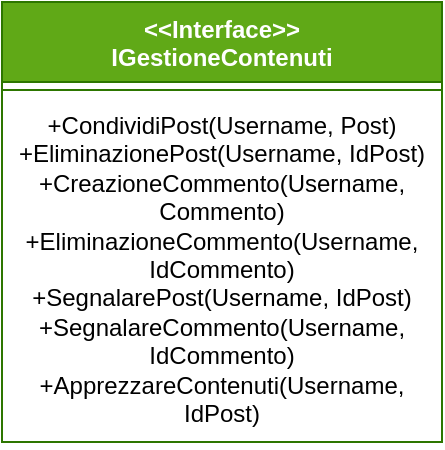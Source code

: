 <mxfile version="21.3.4" type="github">
  <diagram name="Pagina-1" id="SUzgCyaZQoGbZv141or6">
    <mxGraphModel dx="435" dy="751" grid="1" gridSize="10" guides="1" tooltips="1" connect="1" arrows="1" fold="1" page="1" pageScale="1" pageWidth="827" pageHeight="1169" math="0" shadow="0">
      <root>
        <mxCell id="0" />
        <mxCell id="1" parent="0" />
        <mxCell id="sY_Sa3b2mBtGntSQAg3Q-1" value="&lt;div&gt;&amp;lt;&amp;lt;Interface&amp;gt;&amp;gt;&lt;/div&gt;&lt;div&gt;IGestioneContenuti&lt;br&gt;&lt;/div&gt;" style="swimlane;fontStyle=1;align=center;verticalAlign=top;childLayout=stackLayout;horizontal=1;startSize=40;horizontalStack=0;resizeParent=1;resizeParentMax=0;resizeLast=0;collapsible=1;marginBottom=0;whiteSpace=wrap;html=1;fillColor=#60a917;fontColor=#ffffff;strokeColor=#2D7600;" parent="1" vertex="1">
          <mxGeometry x="90" y="210" width="220" height="220" as="geometry" />
        </mxCell>
        <mxCell id="sY_Sa3b2mBtGntSQAg3Q-2" value="" style="line;strokeWidth=1;fillColor=none;align=left;verticalAlign=middle;spacingTop=-1;spacingLeft=3;spacingRight=3;rotatable=0;labelPosition=right;points=[];portConstraint=eastwest;strokeColor=inherit;" parent="sY_Sa3b2mBtGntSQAg3Q-1" vertex="1">
          <mxGeometry y="40" width="220" height="8" as="geometry" />
        </mxCell>
        <mxCell id="sY_Sa3b2mBtGntSQAg3Q-3" value="&lt;div&gt;+CondividiPost(Username, Post)&lt;/div&gt;&lt;div&gt;+EliminazionePost(Username, IdPost)&lt;/div&gt;&lt;div&gt;+CreazioneCommento(Username, Commento)&lt;/div&gt;&lt;div&gt;+EliminazioneCommento(Username, IdCommento)&lt;/div&gt;&lt;div&gt;+SegnalarePost(Username, IdPost)&lt;/div&gt;&lt;div&gt;+SegnalareCommento(Username, IdCommento)&lt;/div&gt;&lt;div&gt;+ApprezzareContenuti(Username, IdPost)&lt;br&gt;&lt;/div&gt;" style="text;strokeColor=none;fillColor=none;align=center;verticalAlign=top;spacingLeft=4;spacingRight=4;overflow=hidden;rotatable=0;points=[[0,0.5],[1,0.5]];portConstraint=eastwest;whiteSpace=wrap;html=1;" parent="sY_Sa3b2mBtGntSQAg3Q-1" vertex="1">
          <mxGeometry y="48" width="220" height="172" as="geometry" />
        </mxCell>
      </root>
    </mxGraphModel>
  </diagram>
</mxfile>
